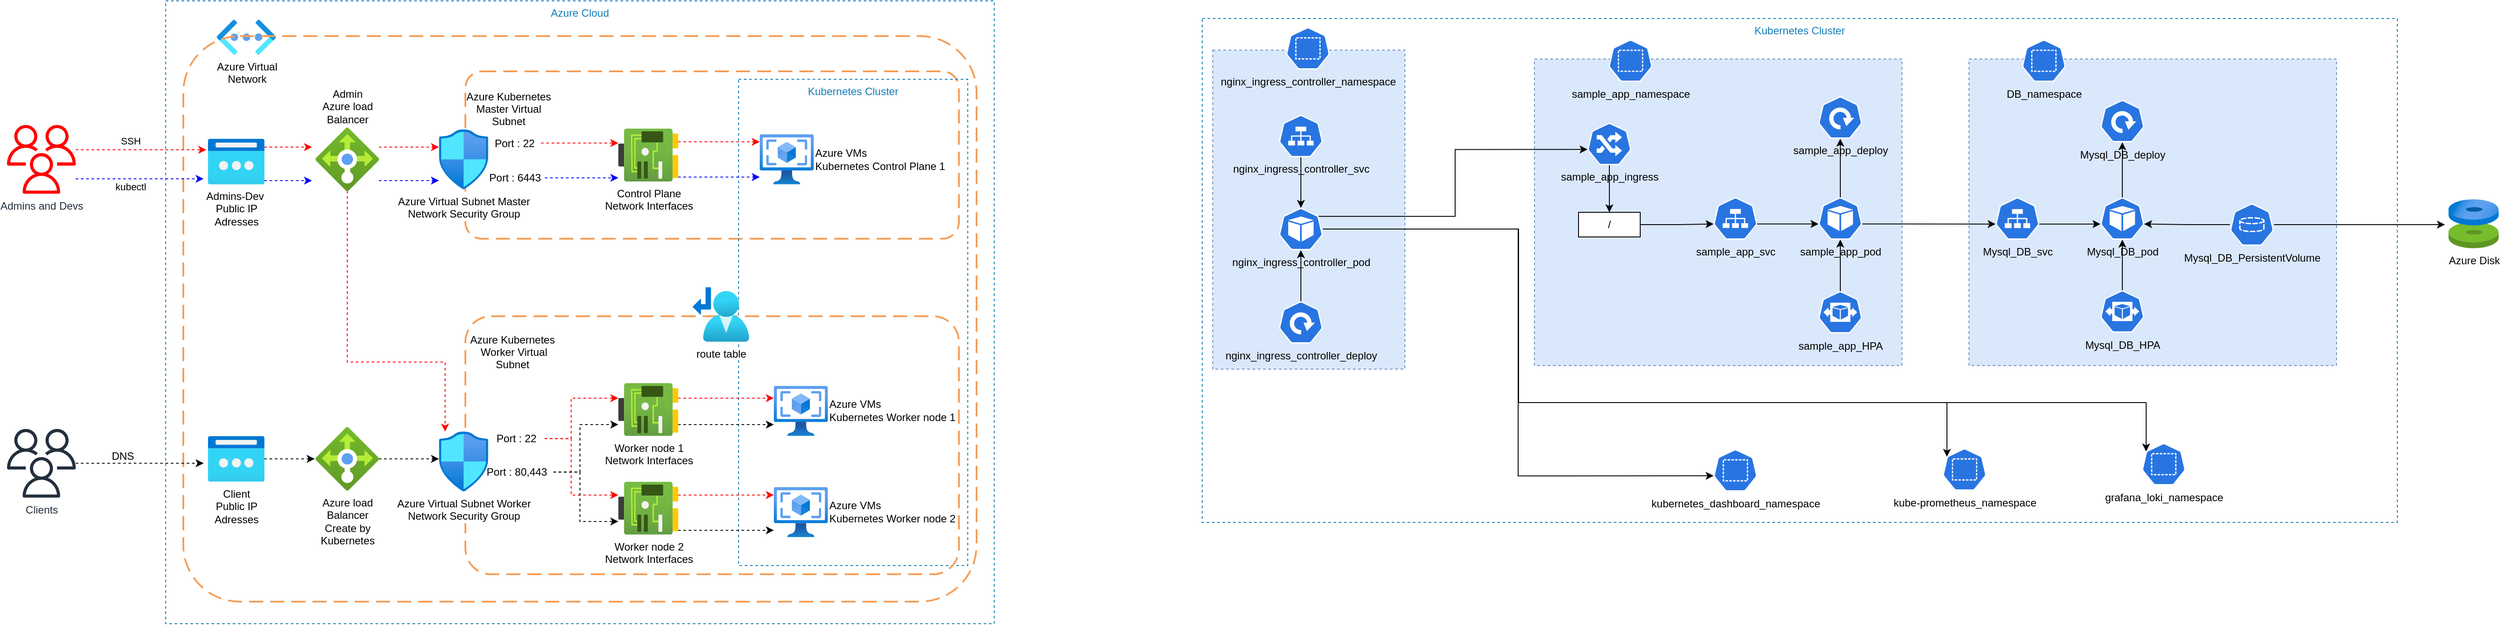 <mxfile version="24.4.13" type="device">
  <diagram name="Page-1" id="6wDQ0zh6kTSqrW-CMUxc">
    <mxGraphModel dx="1034" dy="-85" grid="0" gridSize="10" guides="1" tooltips="1" connect="1" arrows="1" fold="1" page="0" pageScale="1" pageWidth="827" pageHeight="1169" math="0" shadow="0">
      <root>
        <mxCell id="0" />
        <mxCell id="1" parent="0" />
        <mxCell id="rMVCeF21x8GwSu0WunKX-1" value="Azure Cloud" style="fillColor=none;strokeColor=#147EBA;dashed=1;verticalAlign=top;fontStyle=0;fontColor=#147EBA;whiteSpace=wrap;html=1;" parent="1" vertex="1">
          <mxGeometry x="980" y="800" width="940" height="707" as="geometry" />
        </mxCell>
        <mxCell id="rMVCeF21x8GwSu0WunKX-2" value="Azure Virtual&lt;br&gt;Network" style="image;aspect=fixed;html=1;points=[];align=center;fontSize=12;image=img/lib/azure2/networking/Virtual_Networks_Classic.svg;" parent="1" vertex="1">
          <mxGeometry x="1038" y="821.25" width="67" height="40" as="geometry" />
        </mxCell>
        <mxCell id="rMVCeF21x8GwSu0WunKX-3" value="" style="rounded=1;arcSize=10;dashed=1;strokeColor=#F59D56;fillColor=none;gradientColor=none;dashPattern=8 4;strokeWidth=2;" parent="1" vertex="1">
          <mxGeometry x="1000" y="840" width="900" height="642" as="geometry" />
        </mxCell>
        <mxCell id="rMVCeF21x8GwSu0WunKX-4" value="" style="rounded=1;arcSize=10;dashed=1;strokeColor=#F59D56;fillColor=none;gradientColor=none;dashPattern=8 4;strokeWidth=2;" parent="1" vertex="1">
          <mxGeometry x="1320" y="880" width="560" height="190" as="geometry" />
        </mxCell>
        <mxCell id="rMVCeF21x8GwSu0WunKX-5" value="Azure Kubernetes&#xa; Master Virtual&#xa;Subnet" style="shape=image;verticalLabelPosition=bottom;labelBackgroundColor=none;verticalAlign=top;aspect=fixed;imageAspect=0;image=https://d1jnx9ba8s6j9r.cloudfront.net/blog/wp-content/uploads/2017/08/Sunet-Azure-Virtual-Networks-Edureka.png;" parent="1" vertex="1">
          <mxGeometry x="1341.672" y="865.25" width="55.119" height="29.867" as="geometry" />
        </mxCell>
        <mxCell id="rMVCeF21x8GwSu0WunKX-6" value="Kubernetes Cluster" style="fillColor=none;strokeColor=#147EBA;dashed=1;verticalAlign=top;fontStyle=0;fontColor=#147EBA;whiteSpace=wrap;html=1;" parent="1" vertex="1">
          <mxGeometry x="1630" y="889" width="260" height="552" as="geometry" />
        </mxCell>
        <mxCell id="rMVCeF21x8GwSu0WunKX-7" value="Azure VMs&lt;br&gt;Kubernetes Control Plane 1" style="image;aspect=fixed;html=1;points=[];align=left;fontSize=12;image=img/lib/azure2/compute/VM_Images_Classic.svg;labelPosition=right;verticalLabelPosition=middle;verticalAlign=middle;" parent="1" vertex="1">
          <mxGeometry x="1654" y="951.45" width="61.333" height="56.889" as="geometry" />
        </mxCell>
        <mxCell id="rMVCeF21x8GwSu0WunKX-49" style="edgeStyle=orthogonalEdgeStyle;rounded=0;orthogonalLoop=1;jettySize=auto;html=1;dashed=1;flowAnimation=1;strokeColor=#FF0000;" parent="1" edge="1">
          <mxGeometry relative="1" as="geometry">
            <mxPoint x="1222" y="966" as="sourcePoint" />
            <mxPoint x="1290" y="966" as="targetPoint" />
            <Array as="points">
              <mxPoint x="1260" y="966" />
              <mxPoint x="1260" y="966" />
            </Array>
          </mxGeometry>
        </mxCell>
        <mxCell id="rMVCeF21x8GwSu0WunKX-50" style="edgeStyle=orthogonalEdgeStyle;rounded=0;orthogonalLoop=1;jettySize=auto;html=1;dashed=1;strokeColor=#0000FF;flowAnimation=1;" parent="1" edge="1">
          <mxGeometry relative="1" as="geometry">
            <mxPoint x="1222" y="1004" as="sourcePoint" />
            <mxPoint x="1290" y="1004" as="targetPoint" />
            <Array as="points">
              <mxPoint x="1260" y="1004" />
              <mxPoint x="1260" y="1004" />
            </Array>
          </mxGeometry>
        </mxCell>
        <mxCell id="rMVCeF21x8GwSu0WunKX-61" style="edgeStyle=orthogonalEdgeStyle;rounded=0;orthogonalLoop=1;jettySize=auto;html=1;strokeColor=#FF0000;dashed=1;flowAnimation=1;" parent="1" source="rMVCeF21x8GwSu0WunKX-14" target="rMVCeF21x8GwSu0WunKX-46" edge="1">
          <mxGeometry relative="1" as="geometry">
            <Array as="points">
              <mxPoint x="1186" y="1210" />
              <mxPoint x="1297" y="1210" />
            </Array>
          </mxGeometry>
        </mxCell>
        <mxCell id="rMVCeF21x8GwSu0WunKX-14" value="Admin&lt;br&gt;Azure load&lt;br&gt;Balancer" style="image;aspect=fixed;html=1;points=[];align=center;fontSize=12;image=img/lib/azure2/networking/Load_Balancers.svg;labelPosition=center;verticalLabelPosition=top;verticalAlign=bottom;" parent="1" vertex="1">
          <mxGeometry x="1150" y="943.89" width="72" height="72" as="geometry" />
        </mxCell>
        <mxCell id="rMVCeF21x8GwSu0WunKX-15" value="Client &lt;br&gt;Public IP&lt;br&gt;Adresses" style="image;aspect=fixed;html=1;points=[];align=center;fontSize=12;image=img/lib/azure2/networking/Public_IP_Addresses_Classic.svg;" parent="1" vertex="1">
          <mxGeometry x="1028" y="1293.93" width="64" height="52" as="geometry" />
        </mxCell>
        <mxCell id="rMVCeF21x8GwSu0WunKX-16" value="Admins-Dev&amp;nbsp;&lt;br&gt;Public IP&lt;br&gt;Adresses" style="image;aspect=fixed;html=1;points=[];align=center;fontSize=12;image=img/lib/azure2/networking/Public_IP_Addresses_Classic.svg;labelPosition=center;verticalLabelPosition=bottom;verticalAlign=top;" parent="1" vertex="1">
          <mxGeometry x="1028" y="956.44" width="64" height="52" as="geometry" />
        </mxCell>
        <mxCell id="rMVCeF21x8GwSu0WunKX-17" value="Clients" style="sketch=0;outlineConnect=0;fontColor=#232F3E;gradientColor=none;fillColor=#232F3D;strokeColor=none;dashed=0;verticalLabelPosition=bottom;verticalAlign=top;align=center;html=1;fontSize=12;fontStyle=0;aspect=fixed;pointerEvents=1;shape=mxgraph.aws4.users;" parent="1" vertex="1">
          <mxGeometry x="800" y="1285.93" width="78" height="78" as="geometry" />
        </mxCell>
        <mxCell id="rMVCeF21x8GwSu0WunKX-18" value="Admins and Devs" style="sketch=0;outlineConnect=0;fontColor=#232F3E;gradientColor=none;fillColor=#FF0000;strokeColor=none;dashed=0;verticalLabelPosition=bottom;verticalAlign=top;align=center;html=1;fontSize=12;fontStyle=0;aspect=fixed;pointerEvents=1;shape=mxgraph.aws4.users;" parent="1" vertex="1">
          <mxGeometry x="800" y="940.89" width="78" height="78" as="geometry" />
        </mxCell>
        <mxCell id="rMVCeF21x8GwSu0WunKX-59" style="edgeStyle=orthogonalEdgeStyle;rounded=0;orthogonalLoop=1;jettySize=auto;html=1;dashed=1;flowAnimation=1;strokeColor=#FF0000;" parent="1" edge="1">
          <mxGeometry relative="1" as="geometry">
            <mxPoint x="1406.0" y="961.381" as="sourcePoint" />
            <mxPoint x="1493.56" y="961.381" as="targetPoint" />
            <Array as="points">
              <mxPoint x="1480" y="961" />
              <mxPoint x="1480" y="961" />
            </Array>
          </mxGeometry>
        </mxCell>
        <mxCell id="rMVCeF21x8GwSu0WunKX-19" value="Port : 22" style="text;html=1;align=center;verticalAlign=middle;whiteSpace=wrap;rounded=0;" parent="1" vertex="1">
          <mxGeometry x="1346.0" y="947.44" width="60" height="30" as="geometry" />
        </mxCell>
        <mxCell id="rMVCeF21x8GwSu0WunKX-51" style="edgeStyle=orthogonalEdgeStyle;rounded=0;orthogonalLoop=1;jettySize=auto;html=1;dashed=1;strokeColor=#0000FF;flowAnimation=1;" parent="1" source="rMVCeF21x8GwSu0WunKX-20" target="rMVCeF21x8GwSu0WunKX-47" edge="1">
          <mxGeometry relative="1" as="geometry">
            <Array as="points">
              <mxPoint x="1470" y="1000" />
              <mxPoint x="1470" y="1000" />
            </Array>
          </mxGeometry>
        </mxCell>
        <mxCell id="rMVCeF21x8GwSu0WunKX-20" value="Port : 6443" style="text;html=1;align=center;verticalAlign=middle;whiteSpace=wrap;rounded=0;" parent="1" vertex="1">
          <mxGeometry x="1341.67" y="985.89" width="68.67" height="30" as="geometry" />
        </mxCell>
        <mxCell id="rMVCeF21x8GwSu0WunKX-25" style="edgeStyle=orthogonalEdgeStyle;rounded=0;orthogonalLoop=1;jettySize=auto;html=1;entryX=-0.031;entryY=0.242;entryDx=0;entryDy=0;entryPerimeter=0;dashed=1;strokeColor=#FF0000;flowAnimation=1;" parent="1" source="rMVCeF21x8GwSu0WunKX-18" target="rMVCeF21x8GwSu0WunKX-16" edge="1">
          <mxGeometry relative="1" as="geometry">
            <Array as="points">
              <mxPoint x="920" y="969" />
              <mxPoint x="920" y="969" />
            </Array>
          </mxGeometry>
        </mxCell>
        <mxCell id="rMVCeF21x8GwSu0WunKX-26" value="SSH" style="edgeLabel;html=1;align=center;verticalAlign=middle;resizable=0;points=[];" parent="rMVCeF21x8GwSu0WunKX-25" vertex="1" connectable="0">
          <mxGeometry x="-0.284" y="1" relative="1" as="geometry">
            <mxPoint x="9" y="-9" as="offset" />
          </mxGeometry>
        </mxCell>
        <mxCell id="rMVCeF21x8GwSu0WunKX-27" style="edgeStyle=orthogonalEdgeStyle;rounded=0;orthogonalLoop=1;jettySize=auto;html=1;entryX=-0.078;entryY=0.876;entryDx=0;entryDy=0;entryPerimeter=0;dashed=1;strokeColor=#0000FF;flowAnimation=1;" parent="1" source="rMVCeF21x8GwSu0WunKX-18" target="rMVCeF21x8GwSu0WunKX-16" edge="1">
          <mxGeometry relative="1" as="geometry">
            <Array as="points">
              <mxPoint x="910" y="1002" />
              <mxPoint x="910" y="1002" />
            </Array>
          </mxGeometry>
        </mxCell>
        <mxCell id="rMVCeF21x8GwSu0WunKX-28" value="kubectl" style="edgeLabel;html=1;align=center;verticalAlign=middle;resizable=0;points=[];" parent="rMVCeF21x8GwSu0WunKX-27" vertex="1" connectable="0">
          <mxGeometry x="-0.035" y="-3" relative="1" as="geometry">
            <mxPoint x="-8" y="6" as="offset" />
          </mxGeometry>
        </mxCell>
        <mxCell id="rMVCeF21x8GwSu0WunKX-52" style="edgeStyle=orthogonalEdgeStyle;rounded=0;orthogonalLoop=1;jettySize=auto;html=1;dashed=1;flowAnimation=1;" parent="1" edge="1">
          <mxGeometry relative="1" as="geometry">
            <Array as="points">
              <mxPoint x="1260" y="1319.93" />
              <mxPoint x="1260" y="1319.93" />
            </Array>
            <mxPoint x="1222" y="1319.9" as="sourcePoint" />
            <mxPoint x="1290" y="1319.9" as="targetPoint" />
          </mxGeometry>
        </mxCell>
        <mxCell id="rMVCeF21x8GwSu0WunKX-31" value="Azure load&lt;br&gt;Balancer&lt;br&gt;Create by &lt;br&gt;Kubernetes" style="image;aspect=fixed;html=1;points=[];align=center;fontSize=12;image=img/lib/azure2/networking/Load_Balancers.svg;" parent="1" vertex="1">
          <mxGeometry x="1150" y="1283.93" width="72" height="72" as="geometry" />
        </mxCell>
        <mxCell id="rMVCeF21x8GwSu0WunKX-32" style="edgeStyle=orthogonalEdgeStyle;rounded=0;orthogonalLoop=1;jettySize=auto;html=1;entryX=-0.056;entryY=0.307;entryDx=0;entryDy=0;entryPerimeter=0;dashed=1;flowAnimation=1;strokeColor=#FF0000;" parent="1" source="rMVCeF21x8GwSu0WunKX-16" target="rMVCeF21x8GwSu0WunKX-14" edge="1">
          <mxGeometry relative="1" as="geometry">
            <Array as="points">
              <mxPoint x="1110" y="966" />
              <mxPoint x="1110" y="966" />
            </Array>
          </mxGeometry>
        </mxCell>
        <mxCell id="rMVCeF21x8GwSu0WunKX-33" style="edgeStyle=orthogonalEdgeStyle;rounded=0;orthogonalLoop=1;jettySize=auto;html=1;entryX=-0.056;entryY=0.835;entryDx=0;entryDy=0;entryPerimeter=0;dashed=1;strokeColor=#0000FF;flowAnimation=1;" parent="1" source="rMVCeF21x8GwSu0WunKX-16" target="rMVCeF21x8GwSu0WunKX-14" edge="1">
          <mxGeometry relative="1" as="geometry">
            <Array as="points">
              <mxPoint x="1100" y="1004" />
              <mxPoint x="1100" y="1004" />
            </Array>
          </mxGeometry>
        </mxCell>
        <mxCell id="rMVCeF21x8GwSu0WunKX-34" style="edgeStyle=orthogonalEdgeStyle;rounded=0;orthogonalLoop=1;jettySize=auto;html=1;entryX=-0.078;entryY=0.596;entryDx=0;entryDy=0;entryPerimeter=0;dashed=1;flowAnimation=1;" parent="1" source="rMVCeF21x8GwSu0WunKX-17" target="rMVCeF21x8GwSu0WunKX-15" edge="1">
          <mxGeometry relative="1" as="geometry" />
        </mxCell>
        <mxCell id="rMVCeF21x8GwSu0WunKX-35" value="DNS" style="text;html=1;align=center;verticalAlign=middle;resizable=0;points=[];autosize=1;strokeColor=none;fillColor=none;" parent="1" vertex="1">
          <mxGeometry x="906" y="1301.93" width="50" height="30" as="geometry" />
        </mxCell>
        <mxCell id="rMVCeF21x8GwSu0WunKX-36" style="edgeStyle=orthogonalEdgeStyle;rounded=0;orthogonalLoop=1;jettySize=auto;html=1;entryX=-0.014;entryY=0.5;entryDx=0;entryDy=0;entryPerimeter=0;dashed=1;flowAnimation=1;" parent="1" source="rMVCeF21x8GwSu0WunKX-15" target="rMVCeF21x8GwSu0WunKX-31" edge="1">
          <mxGeometry relative="1" as="geometry" />
        </mxCell>
        <mxCell id="rMVCeF21x8GwSu0WunKX-37" value="" style="rounded=1;arcSize=10;dashed=1;strokeColor=#F59D56;fillColor=none;gradientColor=none;dashPattern=8 4;strokeWidth=2;" parent="1" vertex="1">
          <mxGeometry x="1320" y="1158" width="560" height="292.93" as="geometry" />
        </mxCell>
        <mxCell id="rMVCeF21x8GwSu0WunKX-38" value="Azure Kubernetes&#xa; Worker Virtual&#xa;Subnet" style="shape=image;verticalLabelPosition=bottom;labelBackgroundColor=none;verticalAlign=top;aspect=fixed;imageAspect=0;image=https://d1jnx9ba8s6j9r.cloudfront.net/blog/wp-content/uploads/2017/08/Sunet-Azure-Virtual-Networks-Edureka.png;" parent="1" vertex="1">
          <mxGeometry x="1346.002" y="1141.07" width="55.119" height="29.867" as="geometry" />
        </mxCell>
        <mxCell id="rMVCeF21x8GwSu0WunKX-39" value="Azure VMs&lt;br&gt;Kubernetes Worker node 2" style="image;aspect=fixed;html=1;points=[];align=left;fontSize=12;image=img/lib/azure2/compute/VM_Images_Classic.svg;labelPosition=right;verticalLabelPosition=middle;verticalAlign=middle;" parent="1" vertex="1">
          <mxGeometry x="1670" y="1351.93" width="61.333" height="56.889" as="geometry" />
        </mxCell>
        <mxCell id="rMVCeF21x8GwSu0WunKX-42" value="Azure VMs&lt;br&gt;Kubernetes Worker node 1" style="image;aspect=fixed;html=1;points=[];align=left;fontSize=12;image=img/lib/azure2/compute/VM_Images_Classic.svg;labelPosition=right;verticalLabelPosition=middle;verticalAlign=middle;" parent="1" vertex="1">
          <mxGeometry x="1670" y="1237.04" width="61.333" height="56.889" as="geometry" />
        </mxCell>
        <mxCell id="rMVCeF21x8GwSu0WunKX-62" style="edgeStyle=orthogonalEdgeStyle;rounded=0;orthogonalLoop=1;jettySize=auto;html=1;strokeColor=#FF0000;dashed=1;flowAnimation=1;" parent="1" source="rMVCeF21x8GwSu0WunKX-43" target="rMVCeF21x8GwSu0WunKX-48" edge="1">
          <mxGeometry relative="1" as="geometry">
            <Array as="points">
              <mxPoint x="1440" y="1296.93" />
              <mxPoint x="1440" y="1250.93" />
            </Array>
          </mxGeometry>
        </mxCell>
        <mxCell id="rMVCeF21x8GwSu0WunKX-63" style="edgeStyle=orthogonalEdgeStyle;rounded=0;orthogonalLoop=1;jettySize=auto;html=1;strokeColor=#FF0000;dashed=1;flowAnimation=1;" parent="1" source="rMVCeF21x8GwSu0WunKX-43" target="rMVCeF21x8GwSu0WunKX-54" edge="1">
          <mxGeometry relative="1" as="geometry">
            <Array as="points">
              <mxPoint x="1440" y="1296.93" />
              <mxPoint x="1440" y="1360.93" />
            </Array>
          </mxGeometry>
        </mxCell>
        <mxCell id="rMVCeF21x8GwSu0WunKX-43" value="Port : 22" style="text;html=1;align=center;verticalAlign=middle;whiteSpace=wrap;rounded=0;" parent="1" vertex="1">
          <mxGeometry x="1346.01" y="1281.93" width="63.99" height="30" as="geometry" />
        </mxCell>
        <mxCell id="rMVCeF21x8GwSu0WunKX-53" style="edgeStyle=orthogonalEdgeStyle;rounded=0;orthogonalLoop=1;jettySize=auto;html=1;dashed=1;flowAnimation=1;" parent="1" source="rMVCeF21x8GwSu0WunKX-44" target="rMVCeF21x8GwSu0WunKX-48" edge="1">
          <mxGeometry relative="1" as="geometry">
            <Array as="points">
              <mxPoint x="1450" y="1334.93" />
              <mxPoint x="1450" y="1280.93" />
            </Array>
          </mxGeometry>
        </mxCell>
        <mxCell id="rMVCeF21x8GwSu0WunKX-56" style="edgeStyle=orthogonalEdgeStyle;rounded=0;orthogonalLoop=1;jettySize=auto;html=1;flowAnimation=1;dashed=1;" parent="1" source="rMVCeF21x8GwSu0WunKX-44" target="rMVCeF21x8GwSu0WunKX-54" edge="1">
          <mxGeometry relative="1" as="geometry">
            <Array as="points">
              <mxPoint x="1450" y="1334.93" />
              <mxPoint x="1450" y="1390.93" />
            </Array>
          </mxGeometry>
        </mxCell>
        <mxCell id="rMVCeF21x8GwSu0WunKX-44" value="Port : 80,443" style="text;html=1;align=center;verticalAlign=middle;whiteSpace=wrap;rounded=0;" parent="1" vertex="1">
          <mxGeometry x="1337.34" y="1319.93" width="82.66" height="30" as="geometry" />
        </mxCell>
        <mxCell id="rMVCeF21x8GwSu0WunKX-45" value="Azure Virtual Subnet Master &lt;br&gt;Network Security Group" style="image;aspect=fixed;html=1;points=[];align=center;fontSize=12;image=img/lib/azure2/networking/Network_Security_Groups.svg;" parent="1" vertex="1">
          <mxGeometry x="1290" y="945.89" width="56.0" height="68" as="geometry" />
        </mxCell>
        <mxCell id="rMVCeF21x8GwSu0WunKX-46" value="Azure Virtual Subnet Worker&lt;br&gt;Network Security Group" style="image;aspect=fixed;html=1;points=[];align=center;fontSize=12;image=img/lib/azure2/networking/Network_Security_Groups.svg;" parent="1" vertex="1">
          <mxGeometry x="1290" y="1288.93" width="56.0" height="68" as="geometry" />
        </mxCell>
        <mxCell id="rMVCeF21x8GwSu0WunKX-58" style="edgeStyle=orthogonalEdgeStyle;rounded=0;orthogonalLoop=1;jettySize=auto;html=1;dashed=1;flowAnimation=1;strokeColor=#0000FF;" parent="1" source="rMVCeF21x8GwSu0WunKX-47" target="rMVCeF21x8GwSu0WunKX-7" edge="1">
          <mxGeometry relative="1" as="geometry">
            <Array as="points">
              <mxPoint x="1590" y="1000" />
              <mxPoint x="1590" y="1000" />
            </Array>
          </mxGeometry>
        </mxCell>
        <mxCell id="rMVCeF21x8GwSu0WunKX-60" style="edgeStyle=orthogonalEdgeStyle;rounded=0;orthogonalLoop=1;jettySize=auto;html=1;strokeColor=#FF0000;dashed=1;flowAnimation=1;" parent="1" source="rMVCeF21x8GwSu0WunKX-47" target="rMVCeF21x8GwSu0WunKX-7" edge="1">
          <mxGeometry relative="1" as="geometry">
            <Array as="points">
              <mxPoint x="1590" y="960" />
              <mxPoint x="1590" y="960" />
            </Array>
          </mxGeometry>
        </mxCell>
        <mxCell id="rMVCeF21x8GwSu0WunKX-47" value="Control Plane &lt;br&gt;Network Interfaces" style="image;aspect=fixed;html=1;points=[];align=center;fontSize=12;image=img/lib/azure2/networking/Network_Interfaces.svg;" parent="1" vertex="1">
          <mxGeometry x="1493.56" y="945" width="68" height="60" as="geometry" />
        </mxCell>
        <mxCell id="rMVCeF21x8GwSu0WunKX-55" style="edgeStyle=orthogonalEdgeStyle;rounded=0;orthogonalLoop=1;jettySize=auto;html=1;dashed=1;flowAnimation=1;" parent="1" source="rMVCeF21x8GwSu0WunKX-48" target="rMVCeF21x8GwSu0WunKX-42" edge="1">
          <mxGeometry relative="1" as="geometry">
            <Array as="points">
              <mxPoint x="1590" y="1280.93" />
              <mxPoint x="1590" y="1280.93" />
            </Array>
          </mxGeometry>
        </mxCell>
        <mxCell id="rMVCeF21x8GwSu0WunKX-65" style="edgeStyle=orthogonalEdgeStyle;rounded=0;orthogonalLoop=1;jettySize=auto;html=1;strokeColor=#FF0000;dashed=1;flowAnimation=1;" parent="1" source="rMVCeF21x8GwSu0WunKX-48" target="rMVCeF21x8GwSu0WunKX-42" edge="1">
          <mxGeometry relative="1" as="geometry">
            <Array as="points">
              <mxPoint x="1620" y="1250.93" />
              <mxPoint x="1620" y="1250.93" />
            </Array>
          </mxGeometry>
        </mxCell>
        <mxCell id="rMVCeF21x8GwSu0WunKX-48" value="Worker node 1&lt;br&gt;Network Interfaces" style="image;aspect=fixed;html=1;points=[];align=center;fontSize=12;image=img/lib/azure2/networking/Network_Interfaces.svg;" parent="1" vertex="1">
          <mxGeometry x="1493.56" y="1233.93" width="68" height="60" as="geometry" />
        </mxCell>
        <mxCell id="rMVCeF21x8GwSu0WunKX-57" style="edgeStyle=orthogonalEdgeStyle;rounded=0;orthogonalLoop=1;jettySize=auto;html=1;dashed=1;flowAnimation=1;" parent="1" source="rMVCeF21x8GwSu0WunKX-54" target="rMVCeF21x8GwSu0WunKX-39" edge="1">
          <mxGeometry relative="1" as="geometry">
            <Array as="points">
              <mxPoint x="1590" y="1400.93" />
              <mxPoint x="1590" y="1400.93" />
            </Array>
          </mxGeometry>
        </mxCell>
        <mxCell id="rMVCeF21x8GwSu0WunKX-66" style="edgeStyle=orthogonalEdgeStyle;rounded=0;orthogonalLoop=1;jettySize=auto;html=1;strokeColor=#FF0000;dashed=1;flowAnimation=1;" parent="1" source="rMVCeF21x8GwSu0WunKX-54" target="rMVCeF21x8GwSu0WunKX-39" edge="1">
          <mxGeometry relative="1" as="geometry">
            <Array as="points">
              <mxPoint x="1620" y="1360.93" />
              <mxPoint x="1620" y="1360.93" />
            </Array>
          </mxGeometry>
        </mxCell>
        <mxCell id="rMVCeF21x8GwSu0WunKX-54" value="Worker node 2&lt;br&gt;Network Interfaces" style="image;aspect=fixed;html=1;points=[];align=center;fontSize=12;image=img/lib/azure2/networking/Network_Interfaces.svg;" parent="1" vertex="1">
          <mxGeometry x="1493.56" y="1345.93" width="68" height="60" as="geometry" />
        </mxCell>
        <mxCell id="33eF88yp3RpWiUMnkxEr-1" value="route table" style="image;aspect=fixed;html=1;points=[];align=center;fontSize=12;image=img/lib/azure2/networking/Route_Tables.svg;" parent="1" vertex="1">
          <mxGeometry x="1578" y="1125" width="64" height="62" as="geometry" />
        </mxCell>
        <mxCell id="r331iH2xHyALAX81j_Qr-1" value="Kubernetes Cluster" style="fillColor=none;strokeColor=#147EBA;dashed=1;verticalAlign=top;fontStyle=0;fontColor=#147EBA;whiteSpace=wrap;html=1;" vertex="1" parent="1">
          <mxGeometry x="2156" y="820" width="1356" height="572" as="geometry" />
        </mxCell>
        <mxCell id="r331iH2xHyALAX81j_Qr-3" value="&lt;div&gt;kubernetes_dashboard_namespace&lt;br&gt;&lt;/div&gt;" style="aspect=fixed;sketch=0;html=1;dashed=0;whitespace=wrap;verticalLabelPosition=bottom;verticalAlign=top;fillColor=#2875E2;strokeColor=#ffffff;points=[[0.005,0.63,0],[0.1,0.2,0],[0.9,0.2,0],[0.5,0,0],[0.995,0.63,0],[0.72,0.99,0],[0.5,1,0],[0.28,0.99,0]];shape=mxgraph.kubernetes.icon2;prIcon=ns" vertex="1" parent="1">
          <mxGeometry x="2736" y="1308.93" width="50" height="48" as="geometry" />
        </mxCell>
        <mxCell id="r331iH2xHyALAX81j_Qr-6" value="" style="fillColor=#dae8fc;strokeColor=#6c8ebf;dashed=1;verticalAlign=top;fontStyle=0;whiteSpace=wrap;html=1;" vertex="1" parent="1">
          <mxGeometry x="2168" y="855.93" width="218" height="362.07" as="geometry" />
        </mxCell>
        <mxCell id="r331iH2xHyALAX81j_Qr-5" value="nginx_ingress_controller_namespace" style="aspect=fixed;sketch=0;html=1;dashed=0;whitespace=wrap;verticalLabelPosition=bottom;verticalAlign=top;fillColor=#2875E2;strokeColor=#ffffff;points=[[0.005,0.63,0],[0.1,0.2,0],[0.9,0.2,0],[0.5,0,0],[0.995,0.63,0],[0.72,0.99,0],[0.5,1,0],[0.28,0.99,0]];shape=mxgraph.kubernetes.icon2;prIcon=ns" vertex="1" parent="1">
          <mxGeometry x="2251" y="829.93" width="50" height="48" as="geometry" />
        </mxCell>
        <mxCell id="r331iH2xHyALAX81j_Qr-7" value="nginx_ingress_controller_svc" style="aspect=fixed;sketch=0;html=1;dashed=0;whitespace=wrap;verticalLabelPosition=bottom;verticalAlign=top;fillColor=#2875E2;strokeColor=#ffffff;points=[[0.005,0.63,0],[0.1,0.2,0],[0.9,0.2,0],[0.5,0,0],[0.995,0.63,0],[0.72,0.99,0],[0.5,1,0],[0.28,0.99,0]];shape=mxgraph.kubernetes.icon2;prIcon=svc" vertex="1" parent="1">
          <mxGeometry x="2243" y="929.44" width="50" height="48" as="geometry" />
        </mxCell>
        <mxCell id="r331iH2xHyALAX81j_Qr-8" value="nginx_ingress_controller_pod" style="aspect=fixed;sketch=0;html=1;dashed=0;whitespace=wrap;verticalLabelPosition=bottom;verticalAlign=top;fillColor=#2875E2;strokeColor=#ffffff;points=[[0.005,0.63,0],[0.1,0.2,0],[0.9,0.2,0],[0.5,0,0],[0.995,0.63,0],[0.72,0.99,0],[0.5,1,0],[0.28,0.99,0]];shape=mxgraph.kubernetes.icon2;prIcon=pod" vertex="1" parent="1">
          <mxGeometry x="2243" y="1035" width="50" height="48" as="geometry" />
        </mxCell>
        <mxCell id="r331iH2xHyALAX81j_Qr-9" value="&lt;div&gt;nginx_ingress_controller_deploy&lt;/div&gt;" style="aspect=fixed;sketch=0;html=1;dashed=0;whitespace=wrap;verticalLabelPosition=bottom;verticalAlign=top;fillColor=#2875E2;strokeColor=#ffffff;points=[[0.005,0.63,0],[0.1,0.2,0],[0.9,0.2,0],[0.5,0,0],[0.995,0.63,0],[0.72,0.99,0],[0.5,1,0],[0.28,0.99,0]];shape=mxgraph.kubernetes.icon2;prIcon=deploy" vertex="1" parent="1">
          <mxGeometry x="2243" y="1141" width="50" height="48" as="geometry" />
        </mxCell>
        <mxCell id="r331iH2xHyALAX81j_Qr-10" style="edgeStyle=orthogonalEdgeStyle;rounded=0;orthogonalLoop=1;jettySize=auto;html=1;entryX=0.5;entryY=0;entryDx=0;entryDy=0;entryPerimeter=0;" edge="1" parent="1" source="r331iH2xHyALAX81j_Qr-7" target="r331iH2xHyALAX81j_Qr-8">
          <mxGeometry relative="1" as="geometry" />
        </mxCell>
        <mxCell id="r331iH2xHyALAX81j_Qr-11" style="edgeStyle=orthogonalEdgeStyle;rounded=0;orthogonalLoop=1;jettySize=auto;html=1;entryX=0.5;entryY=0;entryDx=0;entryDy=0;entryPerimeter=0;startArrow=classic;startFill=1;endArrow=none;endFill=0;" edge="1" parent="1" source="r331iH2xHyALAX81j_Qr-8" target="r331iH2xHyALAX81j_Qr-9">
          <mxGeometry relative="1" as="geometry" />
        </mxCell>
        <mxCell id="r331iH2xHyALAX81j_Qr-13" value="" style="fillColor=#dae8fc;strokeColor=#6c8ebf;dashed=1;verticalAlign=top;fontStyle=0;whiteSpace=wrap;html=1;" vertex="1" parent="1">
          <mxGeometry x="2533" y="866" width="417" height="348" as="geometry" />
        </mxCell>
        <mxCell id="r331iH2xHyALAX81j_Qr-4" value="sample_app_namespace" style="aspect=fixed;sketch=0;html=1;dashed=0;whitespace=wrap;verticalLabelPosition=bottom;verticalAlign=top;fillColor=#2875E2;strokeColor=#ffffff;points=[[0.005,0.63,0],[0.1,0.2,0],[0.9,0.2,0],[0.5,0,0],[0.995,0.63,0],[0.72,0.99,0],[0.5,1,0],[0.28,0.99,0]];shape=mxgraph.kubernetes.icon2;prIcon=ns" vertex="1" parent="1">
          <mxGeometry x="2617" y="844" width="50" height="48" as="geometry" />
        </mxCell>
        <mxCell id="r331iH2xHyALAX81j_Qr-26" style="edgeStyle=orthogonalEdgeStyle;rounded=0;orthogonalLoop=1;jettySize=auto;html=1;entryX=0.5;entryY=0;entryDx=0;entryDy=0;" edge="1" parent="1" source="r331iH2xHyALAX81j_Qr-20" target="r331iH2xHyALAX81j_Qr-21">
          <mxGeometry relative="1" as="geometry" />
        </mxCell>
        <mxCell id="r331iH2xHyALAX81j_Qr-20" value="sample_app_ingress" style="aspect=fixed;sketch=0;html=1;dashed=0;whitespace=wrap;verticalLabelPosition=bottom;verticalAlign=top;fillColor=#2875E2;strokeColor=#ffffff;points=[[0.005,0.63,0],[0.1,0.2,0],[0.9,0.2,0],[0.5,0,0],[0.995,0.63,0],[0.72,0.99,0],[0.5,1,0],[0.28,0.99,0]];shape=mxgraph.kubernetes.icon2;prIcon=ing" vertex="1" parent="1">
          <mxGeometry x="2593" y="938.44" width="50" height="48" as="geometry" />
        </mxCell>
        <mxCell id="r331iH2xHyALAX81j_Qr-21" value="/" style="rounded=0;whiteSpace=wrap;html=1;" vertex="1" parent="1">
          <mxGeometry x="2583" y="1040" width="70" height="28" as="geometry" />
        </mxCell>
        <mxCell id="r331iH2xHyALAX81j_Qr-22" value="sample_app_svc" style="aspect=fixed;sketch=0;html=1;dashed=0;whitespace=wrap;verticalLabelPosition=bottom;verticalAlign=top;fillColor=#2875E2;strokeColor=#ffffff;points=[[0.005,0.63,0],[0.1,0.2,0],[0.9,0.2,0],[0.5,0,0],[0.995,0.63,0],[0.72,0.99,0],[0.5,1,0],[0.28,0.99,0]];shape=mxgraph.kubernetes.icon2;prIcon=svc" vertex="1" parent="1">
          <mxGeometry x="2736" y="1023.03" width="50" height="48" as="geometry" />
        </mxCell>
        <mxCell id="r331iH2xHyALAX81j_Qr-23" value="sample_app_pod" style="aspect=fixed;sketch=0;html=1;dashed=0;whitespace=wrap;verticalLabelPosition=bottom;verticalAlign=top;fillColor=#2875E2;strokeColor=#ffffff;points=[[0.005,0.63,0],[0.1,0.2,0],[0.9,0.2,0],[0.5,0,0],[0.995,0.63,0],[0.72,0.99,0],[0.5,1,0],[0.28,0.99,0]];shape=mxgraph.kubernetes.icon2;prIcon=pod" vertex="1" parent="1">
          <mxGeometry x="2855" y="1023.03" width="50" height="48" as="geometry" />
        </mxCell>
        <mxCell id="r331iH2xHyALAX81j_Qr-24" value="sample_app_deploy" style="aspect=fixed;sketch=0;html=1;dashed=0;whitespace=wrap;verticalLabelPosition=bottom;verticalAlign=top;fillColor=#2875E2;strokeColor=#ffffff;points=[[0.005,0.63,0],[0.1,0.2,0],[0.9,0.2,0],[0.5,0,0],[0.995,0.63,0],[0.72,0.99,0],[0.5,1,0],[0.28,0.99,0]];shape=mxgraph.kubernetes.icon2;prIcon=deploy" vertex="1" parent="1">
          <mxGeometry x="2855" y="908.44" width="50" height="48" as="geometry" />
        </mxCell>
        <mxCell id="r331iH2xHyALAX81j_Qr-25" value="sample_app_HPA" style="aspect=fixed;sketch=0;html=1;dashed=0;whitespace=wrap;verticalLabelPosition=bottom;verticalAlign=top;fillColor=#2875E2;strokeColor=#ffffff;points=[[0.005,0.63,0],[0.1,0.2,0],[0.9,0.2,0],[0.5,0,0],[0.995,0.63,0],[0.72,0.99,0],[0.5,1,0],[0.28,0.99,0]];shape=mxgraph.kubernetes.icon2;prIcon=hpa" vertex="1" parent="1">
          <mxGeometry x="2855" y="1129.5" width="50" height="48" as="geometry" />
        </mxCell>
        <mxCell id="r331iH2xHyALAX81j_Qr-27" style="edgeStyle=orthogonalEdgeStyle;rounded=0;orthogonalLoop=1;jettySize=auto;html=1;entryX=0.005;entryY=0.63;entryDx=0;entryDy=0;entryPerimeter=0;" edge="1" parent="1" source="r331iH2xHyALAX81j_Qr-21" target="r331iH2xHyALAX81j_Qr-22">
          <mxGeometry relative="1" as="geometry" />
        </mxCell>
        <mxCell id="r331iH2xHyALAX81j_Qr-29" style="edgeStyle=orthogonalEdgeStyle;rounded=0;orthogonalLoop=1;jettySize=auto;html=1;exitX=0.995;exitY=0.63;exitDx=0;exitDy=0;exitPerimeter=0;entryX=0.005;entryY=0.63;entryDx=0;entryDy=0;entryPerimeter=0;" edge="1" parent="1" source="r331iH2xHyALAX81j_Qr-22" target="r331iH2xHyALAX81j_Qr-23">
          <mxGeometry relative="1" as="geometry" />
        </mxCell>
        <mxCell id="r331iH2xHyALAX81j_Qr-30" style="edgeStyle=orthogonalEdgeStyle;rounded=0;orthogonalLoop=1;jettySize=auto;html=1;entryX=0.5;entryY=0;entryDx=0;entryDy=0;entryPerimeter=0;startArrow=classic;startFill=1;endArrow=none;endFill=0;" edge="1" parent="1" source="r331iH2xHyALAX81j_Qr-24" target="r331iH2xHyALAX81j_Qr-23">
          <mxGeometry relative="1" as="geometry" />
        </mxCell>
        <mxCell id="r331iH2xHyALAX81j_Qr-31" style="edgeStyle=orthogonalEdgeStyle;rounded=0;orthogonalLoop=1;jettySize=auto;html=1;entryX=0.5;entryY=1;entryDx=0;entryDy=0;entryPerimeter=0;" edge="1" parent="1" source="r331iH2xHyALAX81j_Qr-25" target="r331iH2xHyALAX81j_Qr-23">
          <mxGeometry relative="1" as="geometry" />
        </mxCell>
        <mxCell id="r331iH2xHyALAX81j_Qr-32" style="edgeStyle=orthogonalEdgeStyle;rounded=0;orthogonalLoop=1;jettySize=auto;html=1;exitX=0.9;exitY=0.2;exitDx=0;exitDy=0;exitPerimeter=0;entryX=0.005;entryY=0.63;entryDx=0;entryDy=0;entryPerimeter=0;" edge="1" parent="1" source="r331iH2xHyALAX81j_Qr-8" target="r331iH2xHyALAX81j_Qr-20">
          <mxGeometry relative="1" as="geometry" />
        </mxCell>
        <mxCell id="r331iH2xHyALAX81j_Qr-33" value="" style="fillColor=#dae8fc;strokeColor=#6c8ebf;dashed=1;verticalAlign=top;fontStyle=0;whiteSpace=wrap;html=1;" vertex="1" parent="1">
          <mxGeometry x="3026" y="866" width="417" height="348" as="geometry" />
        </mxCell>
        <mxCell id="r331iH2xHyALAX81j_Qr-38" value="Mysql_DB_svc" style="aspect=fixed;sketch=0;html=1;dashed=0;whitespace=wrap;verticalLabelPosition=bottom;verticalAlign=top;fillColor=#2875E2;strokeColor=#ffffff;points=[[0.005,0.63,0],[0.1,0.2,0],[0.9,0.2,0],[0.5,0,0],[0.995,0.63,0],[0.72,0.99,0],[0.5,1,0],[0.28,0.99,0]];shape=mxgraph.kubernetes.icon2;prIcon=svc" vertex="1" parent="1">
          <mxGeometry x="3056" y="1023.09" width="50" height="48" as="geometry" />
        </mxCell>
        <mxCell id="r331iH2xHyALAX81j_Qr-39" value="Mysql_DB_pod" style="aspect=fixed;sketch=0;html=1;dashed=0;whitespace=wrap;verticalLabelPosition=bottom;verticalAlign=top;fillColor=#2875E2;strokeColor=#ffffff;points=[[0.005,0.63,0],[0.1,0.2,0],[0.9,0.2,0],[0.5,0,0],[0.995,0.63,0],[0.72,0.99,0],[0.5,1,0],[0.28,0.99,0]];shape=mxgraph.kubernetes.icon2;prIcon=pod" vertex="1" parent="1">
          <mxGeometry x="3175" y="1023.09" width="50" height="48" as="geometry" />
        </mxCell>
        <mxCell id="r331iH2xHyALAX81j_Qr-40" value="Mysql_DB_deploy" style="aspect=fixed;sketch=0;html=1;dashed=0;whitespace=wrap;verticalLabelPosition=bottom;verticalAlign=top;fillColor=#2875E2;strokeColor=#ffffff;points=[[0.005,0.63,0],[0.1,0.2,0],[0.9,0.2,0],[0.5,0,0],[0.995,0.63,0],[0.72,0.99,0],[0.5,1,0],[0.28,0.99,0]];shape=mxgraph.kubernetes.icon2;prIcon=deploy" vertex="1" parent="1">
          <mxGeometry x="3175" y="912.5" width="50" height="48" as="geometry" />
        </mxCell>
        <mxCell id="r331iH2xHyALAX81j_Qr-41" value="Mysql_DB_HPA" style="aspect=fixed;sketch=0;html=1;dashed=0;whitespace=wrap;verticalLabelPosition=bottom;verticalAlign=top;fillColor=#2875E2;strokeColor=#ffffff;points=[[0.005,0.63,0],[0.1,0.2,0],[0.9,0.2,0],[0.5,0,0],[0.995,0.63,0],[0.72,0.99,0],[0.5,1,0],[0.28,0.99,0]];shape=mxgraph.kubernetes.icon2;prIcon=hpa" vertex="1" parent="1">
          <mxGeometry x="3175" y="1128.56" width="50" height="48" as="geometry" />
        </mxCell>
        <mxCell id="r331iH2xHyALAX81j_Qr-43" style="edgeStyle=orthogonalEdgeStyle;rounded=0;orthogonalLoop=1;jettySize=auto;html=1;exitX=0.995;exitY=0.63;exitDx=0;exitDy=0;exitPerimeter=0;entryX=0.005;entryY=0.63;entryDx=0;entryDy=0;entryPerimeter=0;" edge="1" parent="1" source="r331iH2xHyALAX81j_Qr-38" target="r331iH2xHyALAX81j_Qr-39">
          <mxGeometry relative="1" as="geometry" />
        </mxCell>
        <mxCell id="r331iH2xHyALAX81j_Qr-44" style="edgeStyle=orthogonalEdgeStyle;rounded=0;orthogonalLoop=1;jettySize=auto;html=1;entryX=0.5;entryY=0;entryDx=0;entryDy=0;entryPerimeter=0;startArrow=classic;startFill=1;endArrow=none;endFill=0;" edge="1" parent="1" source="r331iH2xHyALAX81j_Qr-40" target="r331iH2xHyALAX81j_Qr-39">
          <mxGeometry relative="1" as="geometry" />
        </mxCell>
        <mxCell id="r331iH2xHyALAX81j_Qr-45" style="edgeStyle=orthogonalEdgeStyle;rounded=0;orthogonalLoop=1;jettySize=auto;html=1;entryX=0.5;entryY=1;entryDx=0;entryDy=0;entryPerimeter=0;" edge="1" parent="1" source="r331iH2xHyALAX81j_Qr-41" target="r331iH2xHyALAX81j_Qr-39">
          <mxGeometry relative="1" as="geometry" />
        </mxCell>
        <mxCell id="r331iH2xHyALAX81j_Qr-2" value="DB_namespace" style="aspect=fixed;sketch=0;html=1;dashed=0;whitespace=wrap;verticalLabelPosition=bottom;verticalAlign=top;fillColor=#2875E2;strokeColor=#ffffff;points=[[0.005,0.63,0],[0.1,0.2,0],[0.9,0.2,0],[0.5,0,0],[0.995,0.63,0],[0.72,0.99,0],[0.5,1,0],[0.28,0.99,0]];shape=mxgraph.kubernetes.icon2;prIcon=ns" vertex="1" parent="1">
          <mxGeometry x="3086" y="844.0" width="50" height="48" as="geometry" />
        </mxCell>
        <mxCell id="r331iH2xHyALAX81j_Qr-46" value="Mysql_DB_PersistentVolume" style="aspect=fixed;sketch=0;html=1;dashed=0;whitespace=wrap;verticalLabelPosition=bottom;verticalAlign=top;fillColor=#2875E2;strokeColor=#ffffff;points=[[0.005,0.63,0],[0.1,0.2,0],[0.9,0.2,0],[0.5,0,0],[0.995,0.63,0],[0.72,0.99,0],[0.5,1,0],[0.28,0.99,0]];shape=mxgraph.kubernetes.icon2;prIcon=pvc" vertex="1" parent="1">
          <mxGeometry x="3322" y="1030" width="50" height="48" as="geometry" />
        </mxCell>
        <mxCell id="r331iH2xHyALAX81j_Qr-47" style="edgeStyle=orthogonalEdgeStyle;rounded=0;orthogonalLoop=1;jettySize=auto;html=1;entryX=0.995;entryY=0.63;entryDx=0;entryDy=0;entryPerimeter=0;" edge="1" parent="1" source="r331iH2xHyALAX81j_Qr-46" target="r331iH2xHyALAX81j_Qr-39">
          <mxGeometry relative="1" as="geometry" />
        </mxCell>
        <mxCell id="r331iH2xHyALAX81j_Qr-48" style="edgeStyle=orthogonalEdgeStyle;rounded=0;orthogonalLoop=1;jettySize=auto;html=1;exitX=0.995;exitY=0.63;exitDx=0;exitDy=0;exitPerimeter=0;entryX=0.005;entryY=0.63;entryDx=0;entryDy=0;entryPerimeter=0;" edge="1" parent="1" source="r331iH2xHyALAX81j_Qr-23" target="r331iH2xHyALAX81j_Qr-38">
          <mxGeometry relative="1" as="geometry" />
        </mxCell>
        <mxCell id="r331iH2xHyALAX81j_Qr-49" value="Azure Disk" style="image;aspect=fixed;html=1;points=[];align=center;fontSize=12;image=img/lib/azure2/compute/Disks.svg;" vertex="1" parent="1">
          <mxGeometry x="3570" y="1025" width="57.0" height="56.0" as="geometry" />
        </mxCell>
        <mxCell id="r331iH2xHyALAX81j_Qr-50" style="edgeStyle=orthogonalEdgeStyle;rounded=0;orthogonalLoop=1;jettySize=auto;html=1;entryX=-0.07;entryY=0.518;entryDx=0;entryDy=0;entryPerimeter=0;" edge="1" parent="1" source="r331iH2xHyALAX81j_Qr-46" target="r331iH2xHyALAX81j_Qr-49">
          <mxGeometry relative="1" as="geometry" />
        </mxCell>
        <mxCell id="r331iH2xHyALAX81j_Qr-51" value="&lt;div&gt;kube-prometheus_namespace&lt;br&gt;&lt;/div&gt;" style="aspect=fixed;sketch=0;html=1;dashed=0;whitespace=wrap;verticalLabelPosition=bottom;verticalAlign=top;fillColor=#2875E2;strokeColor=#ffffff;points=[[0.005,0.63,0],[0.1,0.2,0],[0.9,0.2,0],[0.5,0,0],[0.995,0.63,0],[0.72,0.99,0],[0.5,1,0],[0.28,0.99,0]];shape=mxgraph.kubernetes.icon2;prIcon=ns" vertex="1" parent="1">
          <mxGeometry x="2996" y="1307.93" width="50" height="48" as="geometry" />
        </mxCell>
        <mxCell id="r331iH2xHyALAX81j_Qr-52" value="&lt;div&gt;grafana_loki_namespace&lt;br&gt;&lt;/div&gt;" style="aspect=fixed;sketch=0;html=1;dashed=0;whitespace=wrap;verticalLabelPosition=bottom;verticalAlign=top;fillColor=#2875E2;strokeColor=#ffffff;points=[[0.005,0.63,0],[0.1,0.2,0],[0.9,0.2,0],[0.5,0,0],[0.995,0.63,0],[0.72,0.99,0],[0.5,1,0],[0.28,0.99,0]];shape=mxgraph.kubernetes.icon2;prIcon=ns" vertex="1" parent="1">
          <mxGeometry x="3222" y="1301.93" width="50" height="48" as="geometry" />
        </mxCell>
        <mxCell id="r331iH2xHyALAX81j_Qr-53" style="edgeStyle=orthogonalEdgeStyle;rounded=0;orthogonalLoop=1;jettySize=auto;html=1;entryX=0.005;entryY=0.63;entryDx=0;entryDy=0;entryPerimeter=0;" edge="1" parent="1" source="r331iH2xHyALAX81j_Qr-8" target="r331iH2xHyALAX81j_Qr-3">
          <mxGeometry relative="1" as="geometry" />
        </mxCell>
        <mxCell id="r331iH2xHyALAX81j_Qr-54" style="edgeStyle=orthogonalEdgeStyle;rounded=0;orthogonalLoop=1;jettySize=auto;html=1;entryX=0.1;entryY=0.2;entryDx=0;entryDy=0;entryPerimeter=0;" edge="1" parent="1" source="r331iH2xHyALAX81j_Qr-8" target="r331iH2xHyALAX81j_Qr-51">
          <mxGeometry relative="1" as="geometry">
            <Array as="points">
              <mxPoint x="2515" y="1059" />
              <mxPoint x="2515" y="1256" />
              <mxPoint x="3001" y="1256" />
            </Array>
          </mxGeometry>
        </mxCell>
        <mxCell id="r331iH2xHyALAX81j_Qr-55" style="edgeStyle=orthogonalEdgeStyle;rounded=0;orthogonalLoop=1;jettySize=auto;html=1;entryX=0.1;entryY=0.2;entryDx=0;entryDy=0;entryPerimeter=0;" edge="1" parent="1" source="r331iH2xHyALAX81j_Qr-8" target="r331iH2xHyALAX81j_Qr-52">
          <mxGeometry relative="1" as="geometry">
            <Array as="points">
              <mxPoint x="2515" y="1059" />
              <mxPoint x="2515" y="1256" />
              <mxPoint x="3227" y="1256" />
            </Array>
          </mxGeometry>
        </mxCell>
      </root>
    </mxGraphModel>
  </diagram>
</mxfile>
